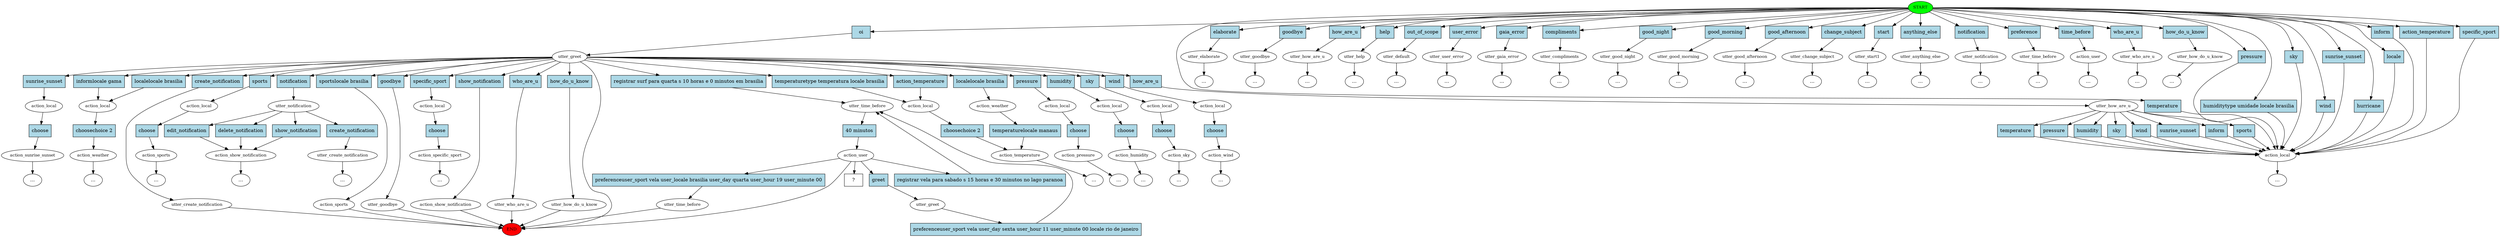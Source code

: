 digraph  {
0 [class="start active", fillcolor=green, fontsize=12, label=START, style=filled];
"-1" [class=end, fillcolor=red, fontsize=12, label=END, style=filled];
1 [class=active, fontsize=12, label=utter_greet];
2 [class="", fontsize=12, label=utter_how_are_u];
3 [class="", fontsize=12, label=action_local];
6 [class="", fontsize=12, label=action_local];
7 [class="", fontsize=12, label=action_temperature];
13 [class="", fontsize=12, label=action_local];
14 [class="", fontsize=12, label=action_pressure];
"-8" [class=ellipsis, label="..."];
17 [class="", fontsize=12, label=action_local];
18 [class="", fontsize=12, label=action_humidity];
"-10" [class=ellipsis, label="..."];
27 [class="", fontsize=12, label=action_local];
28 [class="", fontsize=12, label=action_sky];
"-14" [class=ellipsis, label="..."];
30 [class="", fontsize=12, label=action_local];
31 [class="", fontsize=12, label=action_wind];
"-15" [class=ellipsis, label="..."];
38 [class="", fontsize=12, label=action_local];
39 [class="", fontsize=12, label=action_sunrise_sunset];
"-19" [class=ellipsis, label="..."];
45 [class="", fontsize=12, label=utter_elaborate];
47 [class="", fontsize=12, label=action_local];
48 [class="", fontsize=12, label=action_weather];
"-26" [class=ellipsis, label="..."];
58 [class="", fontsize=12, label=utter_goodbye];
"-30" [class=ellipsis, label="..."];
59 [class="", fontsize=12, label=utter_how_are_u];
"-31" [class=ellipsis, label="..."];
60 [class="", fontsize=12, label=utter_help];
"-32" [class=ellipsis, label="..."];
62 [class="", fontsize=12, label=utter_default];
"-34" [class=ellipsis, label="..."];
63 [class="", fontsize=12, label=utter_user_error];
"-35" [class=ellipsis, label="..."];
64 [class="", fontsize=12, label=utter_gaia_error];
"-36" [class=ellipsis, label="..."];
65 [class="", fontsize=12, label=utter_compliments];
"-37" [class=ellipsis, label="..."];
67 [class="", fontsize=12, label=utter_goodbye];
69 [class="", fontsize=12, label=utter_good_night];
70 [class="", fontsize=12, label=utter_good_morning];
72 [class="", fontsize=12, label=utter_good_afternoon];
73 [class="", fontsize=12, label=utter_change_subject];
"-42" [class=ellipsis, label="..."];
74 [class="", fontsize=12, label=utter_start1];
75 [class="", fontsize=12, label=utter_anything_else];
"-44" [class=ellipsis, label="..."];
82 [class="", fontsize=12, label=action_local];
83 [class="", fontsize=12, label=action_sports];
84 [class="", fontsize=12, label=utter_notification];
86 [class="", fontsize=12, label=utter_notification];
87 [class="", fontsize=12, label=action_show_notification];
89 [class="", fontsize=12, label=action_show_notification];
"-52" [class=ellipsis, label="..."];
98 [class="", fontsize=12, label=utter_create_notification];
"-53" [class=ellipsis, label="..."];
100 [class="", fontsize=12, label=utter_create_notification];
"-54" [class=ellipsis, label="..."];
"-58" [class=ellipsis, label="..."];
107 [class="", fontsize=12, label=action_weather];
"-60" [class=ellipsis, label="..."];
113 [class="", fontsize=12, label=action_sports];
118 [class="", fontsize=12, label=action_local];
119 [class="", fontsize=12, label=action_specific_sport];
"-66" [class=ellipsis, label="..."];
132 [class="", fontsize=12, label=utter_time_before];
135 [class=active, fontsize=12, label=utter_time_before];
136 [class=active, fontsize=12, label=action_user];
139 [class="", fontsize=12, label=utter_time_before];
145 [class="", fontsize=12, label=utter_greet];
"-69" [class=ellipsis, label="..."];
170 [class="", fontsize=12, label=action_user];
"-70" [class=ellipsis, label="..."];
"-76" [class=ellipsis, label="..."];
"-77" [class=ellipsis, label="..."];
"-78" [class=ellipsis, label="..."];
"-79" [class=ellipsis, label="..."];
"-80" [class=ellipsis, label="..."];
"-81" [class=ellipsis, label="..."];
193 [class="", fontsize=12, label=utter_who_are_u];
"-82" [class=ellipsis, label="..."];
195 [class="", fontsize=12, label=utter_who_are_u];
196 [class="", fontsize=12, label=utter_how_do_u_know];
"-83" [class=ellipsis, label="..."];
198 [class="", fontsize=12, label=utter_how_do_u_know];
206 [class="intent dashed active", label="  ?  ", shape=rect];
207 [class="intent active", fillcolor=lightblue, label=oi, shape=rect, style=filled];
208 [class=intent, fillcolor=lightblue, label=elaborate, shape=rect, style=filled];
209 [class=intent, fillcolor=lightblue, label=goodbye, shape=rect, style=filled];
210 [class=intent, fillcolor=lightblue, label=how_are_u, shape=rect, style=filled];
211 [class=intent, fillcolor=lightblue, label=help, shape=rect, style=filled];
212 [class=intent, fillcolor=lightblue, label=out_of_scope, shape=rect, style=filled];
213 [class=intent, fillcolor=lightblue, label=user_error, shape=rect, style=filled];
214 [class=intent, fillcolor=lightblue, label=gaia_error, shape=rect, style=filled];
215 [class=intent, fillcolor=lightblue, label=compliments, shape=rect, style=filled];
216 [class=intent, fillcolor=lightblue, label=good_night, shape=rect, style=filled];
217 [class=intent, fillcolor=lightblue, label=good_morning, shape=rect, style=filled];
218 [class=intent, fillcolor=lightblue, label=good_afternoon, shape=rect, style=filled];
219 [class=intent, fillcolor=lightblue, label=change_subject, shape=rect, style=filled];
220 [class=intent, fillcolor=lightblue, label=start, shape=rect, style=filled];
221 [class=intent, fillcolor=lightblue, label=anything_else, shape=rect, style=filled];
222 [class=intent, fillcolor=lightblue, label=notification, shape=rect, style=filled];
223 [class=intent, fillcolor=lightblue, label=preference, shape=rect, style=filled];
224 [class=intent, fillcolor=lightblue, label=time_before, shape=rect, style=filled];
225 [class=intent, fillcolor=lightblue, label=who_are_u, shape=rect, style=filled];
226 [class=intent, fillcolor=lightblue, label=how_do_u_know, shape=rect, style=filled];
227 [class=intent, fillcolor=lightblue, label=temperature, shape=rect, style=filled];
228 [class=intent, fillcolor=lightblue, label=pressure, shape=rect, style=filled];
229 [class=intent, fillcolor=lightblue, label="humiditytype umidade locale brasilia", shape=rect, style=filled];
230 [class=intent, fillcolor=lightblue, label=sky, shape=rect, style=filled];
231 [class=intent, fillcolor=lightblue, label=wind, shape=rect, style=filled];
232 [class=intent, fillcolor=lightblue, label=sunrise_sunset, shape=rect, style=filled];
233 [class=intent, fillcolor=lightblue, label=hurricane, shape=rect, style=filled];
234 [class=intent, fillcolor=lightblue, label=locale, shape=rect, style=filled];
235 [class=intent, fillcolor=lightblue, label=inform, shape=rect, style=filled];
236 [class=intent, fillcolor=lightblue, label=action_temperature, shape=rect, style=filled];
237 [class=intent, fillcolor=lightblue, label=specific_sport, shape=rect, style=filled];
238 [class=intent, fillcolor=lightblue, label=how_are_u, shape=rect, style=filled];
239 [class=intent, fillcolor=lightblue, label="temperaturetype temperatura locale brasilia", shape=rect, style=filled];
240 [class=intent, fillcolor=lightblue, label=action_temperature, shape=rect, style=filled];
241 [class=intent, fillcolor=lightblue, label=pressure, shape=rect, style=filled];
242 [class=intent, fillcolor=lightblue, label=humidity, shape=rect, style=filled];
243 [class=intent, fillcolor=lightblue, label=sky, shape=rect, style=filled];
244 [class=intent, fillcolor=lightblue, label=wind, shape=rect, style=filled];
245 [class=intent, fillcolor=lightblue, label=sunrise_sunset, shape=rect, style=filled];
246 [class=intent, fillcolor=lightblue, label="informlocale gama", shape=rect, style=filled];
247 [class=intent, fillcolor=lightblue, label="localelocale brasilia", shape=rect, style=filled];
248 [class=intent, fillcolor=lightblue, label=goodbye, shape=rect, style=filled];
249 [class=intent, fillcolor=lightblue, label=sports, shape=rect, style=filled];
250 [class=intent, fillcolor=lightblue, label=notification, shape=rect, style=filled];
251 [class=intent, fillcolor=lightblue, label=show_notification, shape=rect, style=filled];
252 [class=intent, fillcolor=lightblue, label=create_notification, shape=rect, style=filled];
253 [class=intent, fillcolor=lightblue, label="localelocale brasilia", shape=rect, style=filled];
254 [class=intent, fillcolor=lightblue, label="sportslocale brasilia", shape=rect, style=filled];
255 [class=intent, fillcolor=lightblue, label=specific_sport, shape=rect, style=filled];
256 [class="intent active", fillcolor=lightblue, label="registrar surf para quarta s 10 horas e 0 minutos em brasilia", shape=rect, style=filled];
257 [class=intent, fillcolor=lightblue, label=who_are_u, shape=rect, style=filled];
258 [class=intent, fillcolor=lightblue, label=how_do_u_know, shape=rect, style=filled];
259 [class=intent, fillcolor=lightblue, label=temperature, shape=rect, style=filled];
260 [class=intent, fillcolor=lightblue, label=pressure, shape=rect, style=filled];
261 [class=intent, fillcolor=lightblue, label=humidity, shape=rect, style=filled];
262 [class=intent, fillcolor=lightblue, label=sky, shape=rect, style=filled];
263 [class=intent, fillcolor=lightblue, label=wind, shape=rect, style=filled];
264 [class=intent, fillcolor=lightblue, label=sunrise_sunset, shape=rect, style=filled];
265 [class=intent, fillcolor=lightblue, label=inform, shape=rect, style=filled];
266 [class=intent, fillcolor=lightblue, label=sports, shape=rect, style=filled];
267 [class=intent, fillcolor=lightblue, label="choosechoice 2", shape=rect, style=filled];
268 [class=intent, fillcolor=lightblue, label=choose, shape=rect, style=filled];
269 [class=intent, fillcolor=lightblue, label=choose, shape=rect, style=filled];
270 [class=intent, fillcolor=lightblue, label=choose, shape=rect, style=filled];
271 [class=intent, fillcolor=lightblue, label=choose, shape=rect, style=filled];
272 [class=intent, fillcolor=lightblue, label=choose, shape=rect, style=filled];
273 [class=intent, fillcolor=lightblue, label="choosechoice 2", shape=rect, style=filled];
274 [class=intent, fillcolor=lightblue, label=choose, shape=rect, style=filled];
275 [class=intent, fillcolor=lightblue, label=show_notification, shape=rect, style=filled];
276 [class=intent, fillcolor=lightblue, label=edit_notification, shape=rect, style=filled];
277 [class=intent, fillcolor=lightblue, label=delete_notification, shape=rect, style=filled];
278 [class=intent, fillcolor=lightblue, label=create_notification, shape=rect, style=filled];
279 [class=intent, fillcolor=lightblue, label="temperaturelocale manaus", shape=rect, style=filled];
280 [class=intent, fillcolor=lightblue, label=choose, shape=rect, style=filled];
281 [class="intent active", fillcolor=lightblue, label="40 minutos", shape=rect, style=filled];
282 [class="intent active", fillcolor=lightblue, label="registrar vela para sabado s 15 horas e 30 minutos no lago paranoa", shape=rect, style=filled];
283 [class=intent, fillcolor=lightblue, label="preferenceuser_sport vela user_locale brasilia user_day quarta user_hour 19 user_minute 00", shape=rect, style=filled];
284 [class=intent, fillcolor=lightblue, label=greet, shape=rect, style=filled];
285 [class=intent, fillcolor=lightblue, label="preferenceuser_sport vela user_day sexta user_hour 11 user_minute 00 locale rio de janeiro", shape=rect, style=filled];
0 -> 207  [class=active, key=0];
0 -> 208  [class="", key=0];
0 -> 209  [class="", key=0];
0 -> 210  [class="", key=0];
0 -> 211  [class="", key=0];
0 -> 212  [class="", key=0];
0 -> 213  [class="", key=0];
0 -> 214  [class="", key=0];
0 -> 215  [class="", key=0];
0 -> 216  [class="", key=0];
0 -> 217  [class="", key=0];
0 -> 218  [class="", key=0];
0 -> 219  [class="", key=0];
0 -> 220  [class="", key=0];
0 -> 221  [class="", key=0];
0 -> 222  [class="", key=0];
0 -> 223  [class="", key=0];
0 -> 224  [class="", key=0];
0 -> 225  [class="", key=0];
0 -> 226  [class="", key=0];
0 -> 227  [class="", key=0];
0 -> 228  [class="", key=0];
0 -> 229  [class="", key=0];
0 -> 230  [class="", key=0];
0 -> 231  [class="", key=0];
0 -> 232  [class="", key=0];
0 -> 233  [class="", key=0];
0 -> 234  [class="", key=0];
0 -> 235  [class="", key=0];
0 -> 236  [class="", key=0];
0 -> 237  [class="", key=0];
1 -> "-1"  [class="", key=NONE, label=""];
1 -> 238  [class="", key=0];
1 -> 239  [class="", key=0];
1 -> 240  [class="", key=0];
1 -> 241  [class="", key=0];
1 -> 242  [class="", key=0];
1 -> 243  [class="", key=0];
1 -> 244  [class="", key=0];
1 -> 245  [class="", key=0];
1 -> 246  [class="", key=0];
1 -> 247  [class="", key=0];
1 -> 248  [class="", key=0];
1 -> 249  [class="", key=0];
1 -> 250  [class="", key=0];
1 -> 251  [class="", key=0];
1 -> 252  [class="", key=0];
1 -> 253  [class="", key=0];
1 -> 254  [class="", key=0];
1 -> 255  [class="", key=0];
1 -> 256  [class=active, key=0];
1 -> 257  [class="", key=0];
1 -> 258  [class="", key=0];
2 -> 259  [class="", key=0];
2 -> 260  [class="", key=0];
2 -> 261  [class="", key=0];
2 -> 262  [class="", key=0];
2 -> 263  [class="", key=0];
2 -> 264  [class="", key=0];
2 -> 265  [class="", key=0];
2 -> 266  [class="", key=0];
3 -> "-80"  [class="", key=NONE, label=""];
6 -> 267  [class="", key=0];
7 -> "-60"  [class="", key=NONE, label=""];
13 -> 268  [class="", key=0];
14 -> "-8"  [class="", key=NONE, label=""];
17 -> 269  [class="", key=0];
18 -> "-10"  [class="", key=NONE, label=""];
27 -> 270  [class="", key=0];
28 -> "-14"  [class="", key=NONE, label=""];
30 -> 271  [class="", key=0];
31 -> "-15"  [class="", key=NONE, label=""];
38 -> 272  [class="", key=0];
39 -> "-19"  [class="", key=NONE, label=""];
45 -> "-26"  [class="", key=NONE, label=""];
47 -> 273  [class="", key=0];
48 -> "-66"  [class="", key=NONE, label=""];
58 -> "-30"  [class="", key=NONE, label=""];
59 -> "-31"  [class="", key=NONE, label=""];
60 -> "-32"  [class="", key=NONE, label=""];
62 -> "-34"  [class="", key=NONE, label=""];
63 -> "-35"  [class="", key=NONE, label=""];
64 -> "-36"  [class="", key=NONE, label=""];
65 -> "-37"  [class="", key=NONE, label=""];
67 -> "-1"  [class="", key=NONE, label=""];
69 -> "-78"  [class="", key=NONE, label=""];
70 -> "-76"  [class="", key=NONE, label=""];
72 -> "-79"  [class="", key=NONE, label=""];
73 -> "-42"  [class="", key=NONE, label=""];
74 -> "-54"  [class="", key=NONE, label=""];
75 -> "-44"  [class="", key=NONE, label=""];
82 -> 274  [class="", key=0];
83 -> "-77"  [class="", key=NONE, label=""];
84 -> "-58"  [class="", key=NONE, label=""];
86 -> 275  [class="", key=0];
86 -> 276  [class="", key=0];
86 -> 277  [class="", key=0];
86 -> 278  [class="", key=0];
87 -> "-52"  [class="", key=NONE, label=""];
89 -> "-1"  [class="", key=NONE, label=""];
98 -> "-53"  [class="", key=NONE, label=""];
100 -> "-1"  [class="", key=NONE, label=""];
107 -> 279  [class="", key=0];
113 -> "-1"  [class="", key=NONE, label=""];
118 -> 280  [class="", key=0];
119 -> "-81"  [class="", key=NONE, label=""];
132 -> "-69"  [class="", key=NONE, label=""];
135 -> 281  [class=active, key=0];
136 -> "-1"  [class="", key=NONE, label=""];
136 -> 206  [class=active, key=NONE, label=""];
136 -> 282  [class=active, key=0];
136 -> 283  [class="", key=0];
136 -> 284  [class="", key=0];
139 -> "-1"  [class="", key=NONE, label=""];
145 -> 285  [class="", key=0];
170 -> "-70"  [class="", key=NONE, label=""];
193 -> "-82"  [class="", key=NONE, label=""];
195 -> "-1"  [class="", key=NONE, label=""];
196 -> "-83"  [class="", key=NONE, label=""];
198 -> "-1"  [class="", key=NONE, label=""];
207 -> 1  [class=active, key=0];
208 -> 45  [class="", key=0];
209 -> 58  [class="", key=0];
210 -> 59  [class="", key=0];
211 -> 60  [class="", key=0];
212 -> 62  [class="", key=0];
213 -> 63  [class="", key=0];
214 -> 64  [class="", key=0];
215 -> 65  [class="", key=0];
216 -> 69  [class="", key=0];
217 -> 70  [class="", key=0];
218 -> 72  [class="", key=0];
219 -> 73  [class="", key=0];
220 -> 74  [class="", key=0];
221 -> 75  [class="", key=0];
222 -> 84  [class="", key=0];
223 -> 132  [class="", key=0];
224 -> 170  [class="", key=0];
225 -> 193  [class="", key=0];
226 -> 196  [class="", key=0];
227 -> 3  [class="", key=0];
228 -> 3  [class="", key=0];
229 -> 3  [class="", key=0];
230 -> 3  [class="", key=0];
231 -> 3  [class="", key=0];
232 -> 3  [class="", key=0];
233 -> 3  [class="", key=0];
234 -> 3  [class="", key=0];
235 -> 3  [class="", key=0];
236 -> 3  [class="", key=0];
237 -> 3  [class="", key=0];
238 -> 2  [class="", key=0];
239 -> 6  [class="", key=0];
240 -> 6  [class="", key=0];
241 -> 13  [class="", key=0];
242 -> 17  [class="", key=0];
243 -> 27  [class="", key=0];
244 -> 30  [class="", key=0];
245 -> 38  [class="", key=0];
246 -> 47  [class="", key=0];
247 -> 47  [class="", key=0];
248 -> 67  [class="", key=0];
249 -> 82  [class="", key=0];
250 -> 86  [class="", key=0];
251 -> 89  [class="", key=0];
252 -> 100  [class="", key=0];
253 -> 107  [class="", key=0];
254 -> 113  [class="", key=0];
255 -> 118  [class="", key=0];
256 -> 135  [class=active, key=0];
257 -> 195  [class="", key=0];
258 -> 198  [class="", key=0];
259 -> 3  [class="", key=0];
260 -> 3  [class="", key=0];
261 -> 3  [class="", key=0];
262 -> 3  [class="", key=0];
263 -> 3  [class="", key=0];
264 -> 3  [class="", key=0];
265 -> 3  [class="", key=0];
266 -> 3  [class="", key=0];
267 -> 7  [class="", key=0];
268 -> 14  [class="", key=0];
269 -> 18  [class="", key=0];
270 -> 28  [class="", key=0];
271 -> 31  [class="", key=0];
272 -> 39  [class="", key=0];
273 -> 48  [class="", key=0];
274 -> 83  [class="", key=0];
275 -> 87  [class="", key=0];
276 -> 87  [class="", key=0];
277 -> 87  [class="", key=0];
278 -> 98  [class="", key=0];
279 -> 7  [class="", key=0];
280 -> 119  [class="", key=0];
281 -> 136  [class=active, key=0];
282 -> 135  [class=active, key=0];
283 -> 139  [class="", key=0];
284 -> 145  [class="", key=0];
285 -> 135  [class="", key=0];
}
